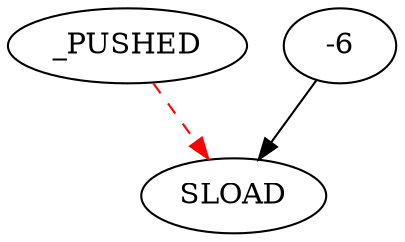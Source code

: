 // TEST
digraph {
	n0 [label=_PUSHED shape=oval]
	n1 [label=SLOAD shape=oval]
	n0 -> n1 [label="" color=red style=dashed]
	-6 -> n1 [label="" color="" style=solid]
}
